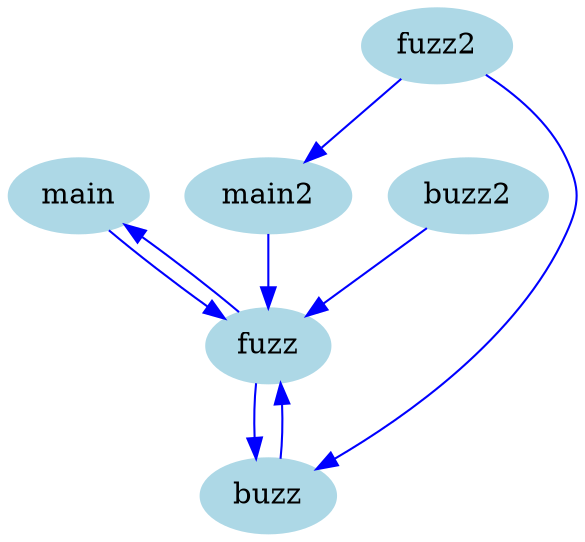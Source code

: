 digraph CallGraph {
    node [shape=ellipse, style=filled, color=lightblue];

    "main";
    "fuzz";
    "buzz2";
    "main2";
    "buzz";
    "fuzz2";

    "main" -> "fuzz" [color=blue];
    "fuzz" -> "main" [color=blue];
    "fuzz" -> "buzz" [color=blue];
    "buzz2" -> "fuzz" [color=blue];
    "main2" -> "fuzz" [color=blue];
    "buzz" -> "fuzz" [color=blue];
    "fuzz2" -> "main2" [color=blue];
    "fuzz2" -> "buzz" [color=blue];
}
